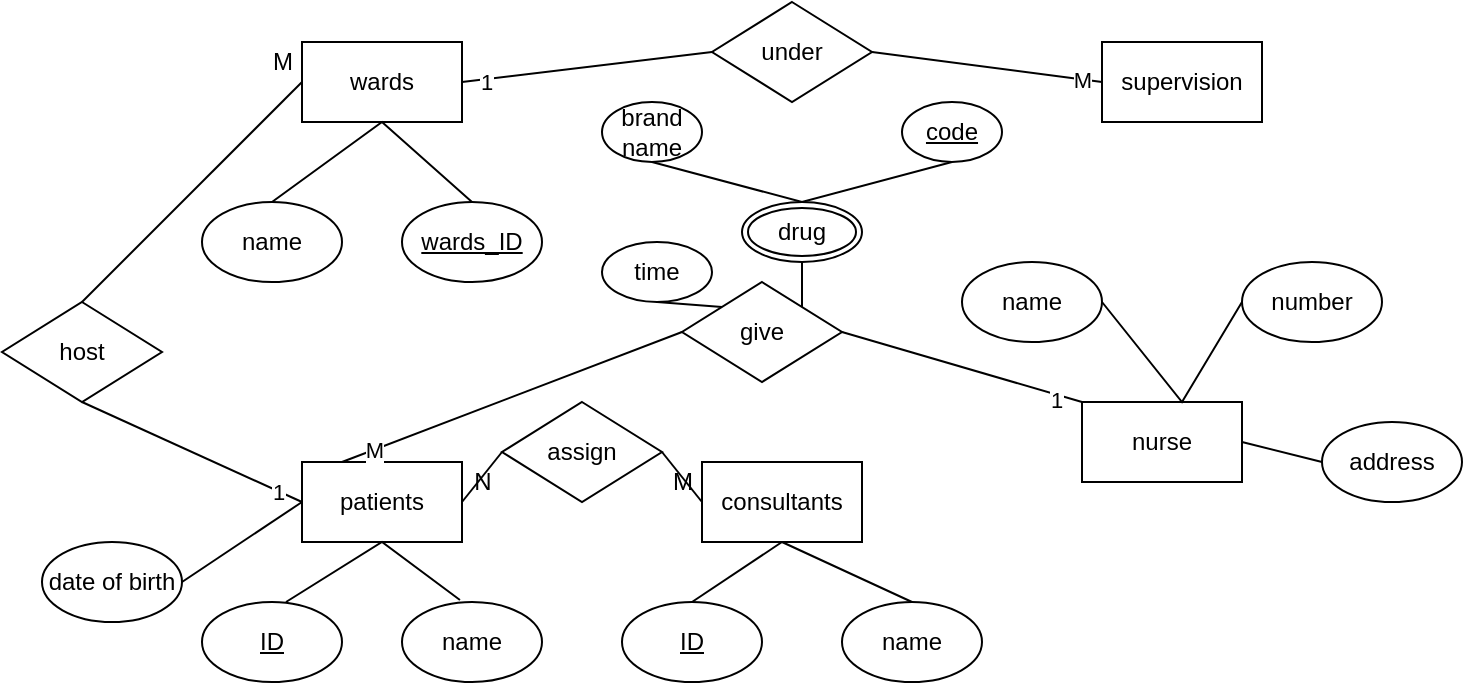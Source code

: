 <mxfile version="14.6.11" type="github">
  <diagram id="R2lEEEUBdFMjLlhIrx00" name="Page-1">
    <mxGraphModel dx="1958" dy="460" grid="1" gridSize="10" guides="1" tooltips="1" connect="1" arrows="1" fold="1" page="1" pageScale="1" pageWidth="850" pageHeight="1100" math="0" shadow="0" extFonts="Permanent Marker^https://fonts.googleapis.com/css?family=Permanent+Marker">
      <root>
        <mxCell id="0" />
        <mxCell id="1" parent="0" />
        <mxCell id="BBmIpHjSIhqbikDXfR6h-1" value="wards" style="whiteSpace=wrap;html=1;align=center;" vertex="1" parent="1">
          <mxGeometry x="80" y="40" width="80" height="40" as="geometry" />
        </mxCell>
        <mxCell id="BBmIpHjSIhqbikDXfR6h-2" value="name" style="ellipse;whiteSpace=wrap;html=1;align=center;" vertex="1" parent="1">
          <mxGeometry x="30" y="120" width="70" height="40" as="geometry" />
        </mxCell>
        <mxCell id="BBmIpHjSIhqbikDXfR6h-3" value="wards_ID" style="ellipse;whiteSpace=wrap;html=1;align=center;fontStyle=4;" vertex="1" parent="1">
          <mxGeometry x="130" y="120" width="70" height="40" as="geometry" />
        </mxCell>
        <mxCell id="BBmIpHjSIhqbikDXfR6h-5" value="patients" style="whiteSpace=wrap;html=1;align=center;" vertex="1" parent="1">
          <mxGeometry x="80" y="250" width="80" height="40" as="geometry" />
        </mxCell>
        <mxCell id="BBmIpHjSIhqbikDXfR6h-6" value="date of birth" style="ellipse;whiteSpace=wrap;html=1;align=center;" vertex="1" parent="1">
          <mxGeometry x="-50" y="290" width="70" height="40" as="geometry" />
        </mxCell>
        <mxCell id="BBmIpHjSIhqbikDXfR6h-7" value="name" style="ellipse;whiteSpace=wrap;html=1;align=center;" vertex="1" parent="1">
          <mxGeometry x="130" y="320" width="70" height="40" as="geometry" />
        </mxCell>
        <mxCell id="BBmIpHjSIhqbikDXfR6h-8" value="ID" style="ellipse;whiteSpace=wrap;html=1;align=center;fontStyle=4;" vertex="1" parent="1">
          <mxGeometry x="30" y="320" width="70" height="40" as="geometry" />
        </mxCell>
        <mxCell id="BBmIpHjSIhqbikDXfR6h-9" value="" style="endArrow=none;html=1;rounded=0;exitX=0.6;exitY=0;exitDx=0;exitDy=0;exitPerimeter=0;entryX=0.414;entryY=-0.025;entryDx=0;entryDy=0;entryPerimeter=0;" edge="1" parent="1" source="BBmIpHjSIhqbikDXfR6h-8" target="BBmIpHjSIhqbikDXfR6h-7">
          <mxGeometry relative="1" as="geometry">
            <mxPoint x="40" y="300" as="sourcePoint" />
            <mxPoint x="200" y="300" as="targetPoint" />
            <Array as="points">
              <mxPoint x="120" y="290" />
            </Array>
          </mxGeometry>
        </mxCell>
        <mxCell id="BBmIpHjSIhqbikDXfR6h-10" value="" style="endArrow=none;html=1;rounded=0;entryX=0.5;entryY=0;entryDx=0;entryDy=0;exitX=0.5;exitY=0;exitDx=0;exitDy=0;" edge="1" parent="1" source="BBmIpHjSIhqbikDXfR6h-2" target="BBmIpHjSIhqbikDXfR6h-3">
          <mxGeometry relative="1" as="geometry">
            <mxPoint x="60" y="100" as="sourcePoint" />
            <mxPoint x="220" y="100" as="targetPoint" />
            <Array as="points">
              <mxPoint x="120" y="80" />
            </Array>
          </mxGeometry>
        </mxCell>
        <mxCell id="BBmIpHjSIhqbikDXfR6h-12" value="" style="endArrow=none;html=1;rounded=0;exitX=1;exitY=0.5;exitDx=0;exitDy=0;entryX=0;entryY=0.5;entryDx=0;entryDy=0;" edge="1" parent="1" source="BBmIpHjSIhqbikDXfR6h-6" target="BBmIpHjSIhqbikDXfR6h-5">
          <mxGeometry relative="1" as="geometry">
            <mxPoint x="70" y="210" as="sourcePoint" />
            <mxPoint x="230" y="210" as="targetPoint" />
          </mxGeometry>
        </mxCell>
        <mxCell id="BBmIpHjSIhqbikDXfR6h-14" value="name" style="ellipse;whiteSpace=wrap;html=1;align=center;" vertex="1" parent="1">
          <mxGeometry x="350" y="320" width="70" height="40" as="geometry" />
        </mxCell>
        <mxCell id="BBmIpHjSIhqbikDXfR6h-15" value="ID" style="ellipse;whiteSpace=wrap;html=1;align=center;fontStyle=4;" vertex="1" parent="1">
          <mxGeometry x="240" y="320" width="70" height="40" as="geometry" />
        </mxCell>
        <mxCell id="BBmIpHjSIhqbikDXfR6h-16" value="" style="endArrow=none;html=1;rounded=0;exitX=0.5;exitY=0;exitDx=0;exitDy=0;entryX=0.5;entryY=0;entryDx=0;entryDy=0;startArrow=none;" edge="1" parent="1" source="BBmIpHjSIhqbikDXfR6h-13" target="BBmIpHjSIhqbikDXfR6h-14">
          <mxGeometry relative="1" as="geometry">
            <mxPoint x="260" y="290" as="sourcePoint" />
            <mxPoint x="420" y="290" as="targetPoint" />
            <Array as="points">
              <mxPoint x="320" y="290" />
            </Array>
          </mxGeometry>
        </mxCell>
        <mxCell id="BBmIpHjSIhqbikDXfR6h-17" value="assign" style="shape=rhombus;perimeter=rhombusPerimeter;whiteSpace=wrap;html=1;align=center;" vertex="1" parent="1">
          <mxGeometry x="180" y="220" width="80" height="50" as="geometry" />
        </mxCell>
        <mxCell id="BBmIpHjSIhqbikDXfR6h-18" value="host" style="shape=rhombus;perimeter=rhombusPerimeter;whiteSpace=wrap;html=1;align=center;" vertex="1" parent="1">
          <mxGeometry x="-70" y="170" width="80" height="50" as="geometry" />
        </mxCell>
        <mxCell id="BBmIpHjSIhqbikDXfR6h-19" value="" style="endArrow=none;html=1;rounded=0;exitX=0.5;exitY=1;exitDx=0;exitDy=0;entryX=0;entryY=0.5;entryDx=0;entryDy=0;" edge="1" parent="1" source="BBmIpHjSIhqbikDXfR6h-18" target="BBmIpHjSIhqbikDXfR6h-5">
          <mxGeometry relative="1" as="geometry">
            <mxPoint x="-90" y="250" as="sourcePoint" />
            <mxPoint x="70" y="250" as="targetPoint" />
          </mxGeometry>
        </mxCell>
        <mxCell id="BBmIpHjSIhqbikDXfR6h-41" value="1" style="edgeLabel;html=1;align=center;verticalAlign=middle;resizable=0;points=[];" vertex="1" connectable="0" parent="BBmIpHjSIhqbikDXfR6h-19">
          <mxGeometry x="0.768" y="-1" relative="1" as="geometry">
            <mxPoint x="1" as="offset" />
          </mxGeometry>
        </mxCell>
        <mxCell id="BBmIpHjSIhqbikDXfR6h-20" value="" style="endArrow=none;html=1;rounded=0;exitX=0.5;exitY=0;exitDx=0;exitDy=0;entryX=0;entryY=0.5;entryDx=0;entryDy=0;" edge="1" parent="1" source="BBmIpHjSIhqbikDXfR6h-18" target="BBmIpHjSIhqbikDXfR6h-1">
          <mxGeometry relative="1" as="geometry">
            <mxPoint x="-40" y="140" as="sourcePoint" />
            <mxPoint x="120" y="140" as="targetPoint" />
          </mxGeometry>
        </mxCell>
        <mxCell id="BBmIpHjSIhqbikDXfR6h-21" value="" style="endArrow=none;html=1;rounded=0;exitX=1;exitY=0.5;exitDx=0;exitDy=0;entryX=0;entryY=0.5;entryDx=0;entryDy=0;" edge="1" parent="1" source="BBmIpHjSIhqbikDXfR6h-5" target="BBmIpHjSIhqbikDXfR6h-17">
          <mxGeometry relative="1" as="geometry">
            <mxPoint x="150" y="200" as="sourcePoint" />
            <mxPoint x="310" y="200" as="targetPoint" />
          </mxGeometry>
        </mxCell>
        <mxCell id="BBmIpHjSIhqbikDXfR6h-22" value="" style="endArrow=none;html=1;rounded=0;exitX=1;exitY=0.5;exitDx=0;exitDy=0;entryX=0;entryY=0.5;entryDx=0;entryDy=0;" edge="1" parent="1" source="BBmIpHjSIhqbikDXfR6h-17" target="BBmIpHjSIhqbikDXfR6h-13">
          <mxGeometry relative="1" as="geometry">
            <mxPoint x="330" y="190" as="sourcePoint" />
            <mxPoint x="490" y="190" as="targetPoint" />
          </mxGeometry>
        </mxCell>
        <mxCell id="BBmIpHjSIhqbikDXfR6h-23" value="supervision" style="whiteSpace=wrap;html=1;align=center;" vertex="1" parent="1">
          <mxGeometry x="480" y="40" width="80" height="40" as="geometry" />
        </mxCell>
        <mxCell id="BBmIpHjSIhqbikDXfR6h-24" value="nurse" style="whiteSpace=wrap;html=1;align=center;" vertex="1" parent="1">
          <mxGeometry x="470" y="220" width="80" height="40" as="geometry" />
        </mxCell>
        <mxCell id="BBmIpHjSIhqbikDXfR6h-26" value="name" style="ellipse;whiteSpace=wrap;html=1;align=center;" vertex="1" parent="1">
          <mxGeometry x="410" y="150" width="70" height="40" as="geometry" />
        </mxCell>
        <mxCell id="BBmIpHjSIhqbikDXfR6h-30" value="address" style="ellipse;whiteSpace=wrap;html=1;align=center;" vertex="1" parent="1">
          <mxGeometry x="590" y="230" width="70" height="40" as="geometry" />
        </mxCell>
        <mxCell id="BBmIpHjSIhqbikDXfR6h-31" value="number" style="ellipse;whiteSpace=wrap;html=1;align=center;" vertex="1" parent="1">
          <mxGeometry x="550" y="150" width="70" height="40" as="geometry" />
        </mxCell>
        <mxCell id="BBmIpHjSIhqbikDXfR6h-32" value="" style="endArrow=none;html=1;rounded=0;exitX=1;exitY=0.5;exitDx=0;exitDy=0;entryX=0;entryY=0.5;entryDx=0;entryDy=0;" edge="1" parent="1" source="BBmIpHjSIhqbikDXfR6h-26" target="BBmIpHjSIhqbikDXfR6h-31">
          <mxGeometry relative="1" as="geometry">
            <mxPoint x="500" y="170" as="sourcePoint" />
            <mxPoint x="610" y="210" as="targetPoint" />
            <Array as="points">
              <mxPoint x="520" y="220" />
            </Array>
          </mxGeometry>
        </mxCell>
        <mxCell id="BBmIpHjSIhqbikDXfR6h-33" value="" style="endArrow=none;html=1;rounded=0;exitX=1;exitY=0.5;exitDx=0;exitDy=0;entryX=0;entryY=0.5;entryDx=0;entryDy=0;" edge="1" parent="1" source="BBmIpHjSIhqbikDXfR6h-24" target="BBmIpHjSIhqbikDXfR6h-30">
          <mxGeometry relative="1" as="geometry">
            <mxPoint x="570" y="100" as="sourcePoint" />
            <mxPoint x="680" y="140" as="targetPoint" />
          </mxGeometry>
        </mxCell>
        <mxCell id="BBmIpHjSIhqbikDXfR6h-36" value="M" style="text;html=1;align=center;verticalAlign=middle;resizable=0;points=[];autosize=1;strokeColor=none;" vertex="1" parent="1">
          <mxGeometry x="255" y="250" width="30" height="20" as="geometry" />
        </mxCell>
        <mxCell id="BBmIpHjSIhqbikDXfR6h-39" value="N" style="text;html=1;align=center;verticalAlign=middle;resizable=0;points=[];autosize=1;strokeColor=none;" vertex="1" parent="1">
          <mxGeometry x="160" y="250" width="20" height="20" as="geometry" />
        </mxCell>
        <mxCell id="BBmIpHjSIhqbikDXfR6h-40" value="M" style="text;html=1;align=center;verticalAlign=middle;resizable=0;points=[];autosize=1;strokeColor=none;" vertex="1" parent="1">
          <mxGeometry x="55" y="40" width="30" height="20" as="geometry" />
        </mxCell>
        <mxCell id="BBmIpHjSIhqbikDXfR6h-47" value="under" style="shape=rhombus;perimeter=rhombusPerimeter;whiteSpace=wrap;html=1;align=center;" vertex="1" parent="1">
          <mxGeometry x="285" y="20" width="80" height="50" as="geometry" />
        </mxCell>
        <mxCell id="BBmIpHjSIhqbikDXfR6h-48" value="" style="endArrow=none;html=1;rounded=0;entryX=0;entryY=0.5;entryDx=0;entryDy=0;exitX=1;exitY=0.5;exitDx=0;exitDy=0;" edge="1" parent="1" source="BBmIpHjSIhqbikDXfR6h-1" target="BBmIpHjSIhqbikDXfR6h-47">
          <mxGeometry relative="1" as="geometry">
            <mxPoint x="160" y="70" as="sourcePoint" />
            <mxPoint x="320" y="70" as="targetPoint" />
          </mxGeometry>
        </mxCell>
        <mxCell id="BBmIpHjSIhqbikDXfR6h-55" value="1" style="edgeLabel;html=1;align=center;verticalAlign=middle;resizable=0;points=[];" vertex="1" connectable="0" parent="BBmIpHjSIhqbikDXfR6h-48">
          <mxGeometry x="-0.811" y="-1" relative="1" as="geometry">
            <mxPoint as="offset" />
          </mxGeometry>
        </mxCell>
        <mxCell id="BBmIpHjSIhqbikDXfR6h-49" value="" style="endArrow=none;html=1;rounded=0;entryX=0;entryY=0.5;entryDx=0;entryDy=0;exitX=1;exitY=0.5;exitDx=0;exitDy=0;" edge="1" parent="1" source="BBmIpHjSIhqbikDXfR6h-47" target="BBmIpHjSIhqbikDXfR6h-23">
          <mxGeometry relative="1" as="geometry">
            <mxPoint x="400" y="80" as="sourcePoint" />
            <mxPoint x="520" y="135" as="targetPoint" />
          </mxGeometry>
        </mxCell>
        <mxCell id="BBmIpHjSIhqbikDXfR6h-56" value="M" style="edgeLabel;html=1;align=center;verticalAlign=middle;resizable=0;points=[];" vertex="1" connectable="0" parent="BBmIpHjSIhqbikDXfR6h-49">
          <mxGeometry x="0.817" relative="1" as="geometry">
            <mxPoint as="offset" />
          </mxGeometry>
        </mxCell>
        <mxCell id="BBmIpHjSIhqbikDXfR6h-50" value="give" style="shape=rhombus;perimeter=rhombusPerimeter;whiteSpace=wrap;html=1;align=center;" vertex="1" parent="1">
          <mxGeometry x="270" y="160" width="80" height="50" as="geometry" />
        </mxCell>
        <mxCell id="BBmIpHjSIhqbikDXfR6h-51" value="" style="endArrow=none;html=1;rounded=0;exitX=1;exitY=0.5;exitDx=0;exitDy=0;entryX=0;entryY=0;entryDx=0;entryDy=0;" edge="1" parent="1" source="BBmIpHjSIhqbikDXfR6h-50" target="BBmIpHjSIhqbikDXfR6h-24">
          <mxGeometry relative="1" as="geometry">
            <mxPoint x="340" y="140" as="sourcePoint" />
            <mxPoint x="500" y="140" as="targetPoint" />
          </mxGeometry>
        </mxCell>
        <mxCell id="BBmIpHjSIhqbikDXfR6h-65" value="1" style="edgeLabel;html=1;align=center;verticalAlign=middle;resizable=0;points=[];" vertex="1" connectable="0" parent="BBmIpHjSIhqbikDXfR6h-51">
          <mxGeometry x="0.791" y="-2" relative="1" as="geometry">
            <mxPoint as="offset" />
          </mxGeometry>
        </mxCell>
        <mxCell id="BBmIpHjSIhqbikDXfR6h-52" value="" style="endArrow=none;html=1;rounded=0;exitX=0.25;exitY=0;exitDx=0;exitDy=0;entryX=0;entryY=0.5;entryDx=0;entryDy=0;" edge="1" parent="1" source="BBmIpHjSIhqbikDXfR6h-5" target="BBmIpHjSIhqbikDXfR6h-50">
          <mxGeometry relative="1" as="geometry">
            <mxPoint x="100" y="190" as="sourcePoint" />
            <mxPoint x="260" y="190" as="targetPoint" />
          </mxGeometry>
        </mxCell>
        <mxCell id="BBmIpHjSIhqbikDXfR6h-66" value="M" style="edgeLabel;html=1;align=center;verticalAlign=middle;resizable=0;points=[];" vertex="1" connectable="0" parent="BBmIpHjSIhqbikDXfR6h-52">
          <mxGeometry x="-0.812" relative="1" as="geometry">
            <mxPoint as="offset" />
          </mxGeometry>
        </mxCell>
        <mxCell id="BBmIpHjSIhqbikDXfR6h-53" value="time" style="ellipse;whiteSpace=wrap;html=1;align=center;" vertex="1" parent="1">
          <mxGeometry x="230" y="140" width="55" height="30" as="geometry" />
        </mxCell>
        <mxCell id="BBmIpHjSIhqbikDXfR6h-54" value="" style="endArrow=none;html=1;rounded=0;entryX=0.5;entryY=1;entryDx=0;entryDy=0;exitX=0;exitY=0;exitDx=0;exitDy=0;" edge="1" parent="1" source="BBmIpHjSIhqbikDXfR6h-50" target="BBmIpHjSIhqbikDXfR6h-53">
          <mxGeometry relative="1" as="geometry">
            <mxPoint x="100" y="190" as="sourcePoint" />
            <mxPoint x="260" y="190" as="targetPoint" />
          </mxGeometry>
        </mxCell>
        <mxCell id="BBmIpHjSIhqbikDXfR6h-59" value="drug" style="ellipse;shape=doubleEllipse;margin=3;whiteSpace=wrap;html=1;align=center;" vertex="1" parent="1">
          <mxGeometry x="300" y="120" width="60" height="30" as="geometry" />
        </mxCell>
        <mxCell id="BBmIpHjSIhqbikDXfR6h-60" value="brand name" style="ellipse;whiteSpace=wrap;html=1;align=center;" vertex="1" parent="1">
          <mxGeometry x="230" y="70" width="50" height="30" as="geometry" />
        </mxCell>
        <mxCell id="BBmIpHjSIhqbikDXfR6h-61" value="code" style="ellipse;whiteSpace=wrap;html=1;align=center;fontStyle=4;" vertex="1" parent="1">
          <mxGeometry x="380" y="70" width="50" height="30" as="geometry" />
        </mxCell>
        <mxCell id="BBmIpHjSIhqbikDXfR6h-62" value="" style="endArrow=none;html=1;rounded=0;exitX=0.5;exitY=1;exitDx=0;exitDy=0;entryX=0.5;entryY=1;entryDx=0;entryDy=0;" edge="1" parent="1" source="BBmIpHjSIhqbikDXfR6h-60" target="BBmIpHjSIhqbikDXfR6h-61">
          <mxGeometry relative="1" as="geometry">
            <mxPoint x="270" y="120" as="sourcePoint" />
            <mxPoint x="430" y="120" as="targetPoint" />
            <Array as="points">
              <mxPoint x="330" y="120" />
            </Array>
          </mxGeometry>
        </mxCell>
        <mxCell id="BBmIpHjSIhqbikDXfR6h-64" value="" style="endArrow=none;html=1;rounded=0;exitX=1;exitY=0;exitDx=0;exitDy=0;entryX=0.5;entryY=1;entryDx=0;entryDy=0;" edge="1" parent="1" source="BBmIpHjSIhqbikDXfR6h-50" target="BBmIpHjSIhqbikDXfR6h-59">
          <mxGeometry relative="1" as="geometry">
            <mxPoint x="350" y="150" as="sourcePoint" />
            <mxPoint x="510" y="150" as="targetPoint" />
          </mxGeometry>
        </mxCell>
        <mxCell id="BBmIpHjSIhqbikDXfR6h-13" value="consultants" style="whiteSpace=wrap;html=1;align=center;" vertex="1" parent="1">
          <mxGeometry x="280" y="250" width="80" height="40" as="geometry" />
        </mxCell>
        <mxCell id="BBmIpHjSIhqbikDXfR6h-67" value="" style="endArrow=none;html=1;rounded=0;exitX=0.5;exitY=0;exitDx=0;exitDy=0;entryX=0.5;entryY=1;entryDx=0;entryDy=0;" edge="1" parent="1" source="BBmIpHjSIhqbikDXfR6h-15" target="BBmIpHjSIhqbikDXfR6h-13">
          <mxGeometry relative="1" as="geometry">
            <mxPoint x="275" y="320" as="sourcePoint" />
            <mxPoint x="385" y="320" as="targetPoint" />
            <Array as="points" />
          </mxGeometry>
        </mxCell>
      </root>
    </mxGraphModel>
  </diagram>
</mxfile>
